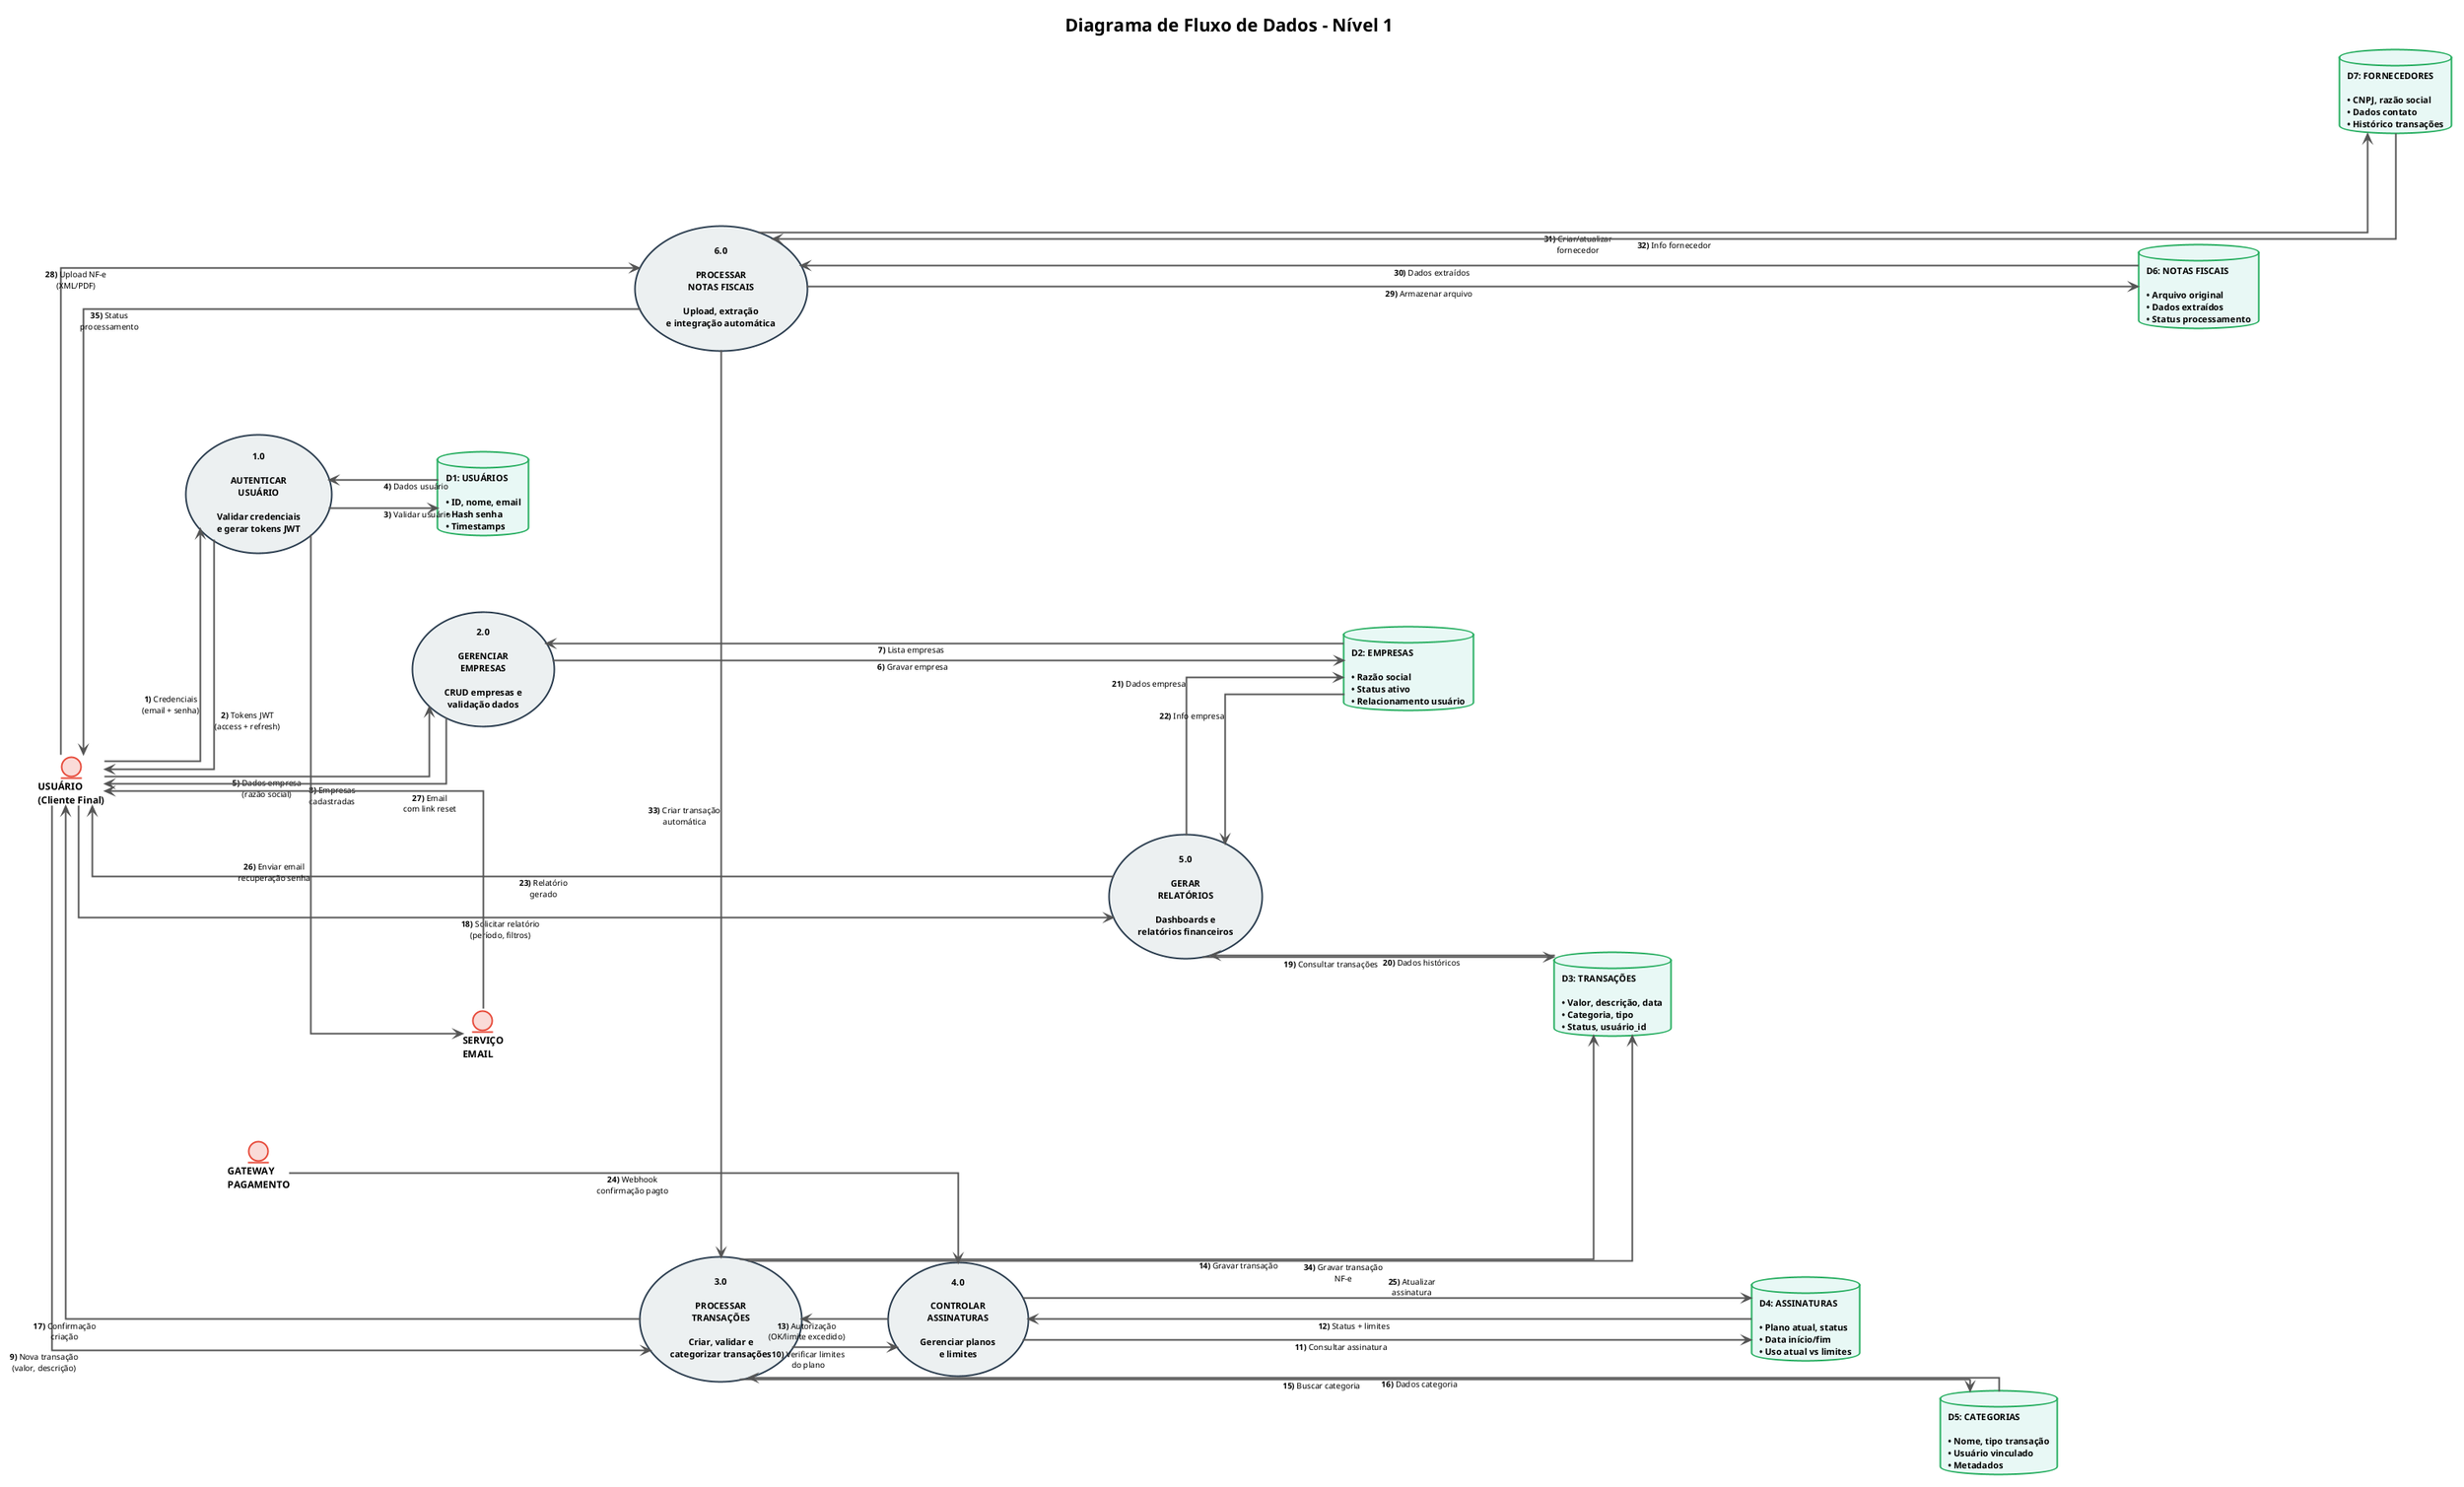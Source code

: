 @startuml
!theme plain
title Diagrama de Fluxo de Dados - Nível 1

' Configurações profissionais
skinparam defaultFontColor #000000
skinparam backgroundColor white
skinparam shadowing false
skinparam roundcorner 8
skinparam linetype ortho
skinparam nodesep 80
skinparam ranksep 100

skinparam usecase {
    BorderColor #2C3E50
    BackgroundColor #ECF0F1
    FontSize 11
    FontStyle bold
    BorderThickness 2
}
skinparam database {
    BorderColor #27AE60
    BackgroundColor #E8F8F5
    FontSize 11
    FontStyle bold
    BorderThickness 2
}
skinparam entity {
    BorderColor #E74C3C
    BackgroundColor #FADBD8
    FontSize 12
    FontStyle bold
    BorderThickness 2
}
skinparam arrow {
    Color #555555
    FontColor #000000
    FontSize 10
    Thickness 2
}

' Layout otimizado
!define SPACING 120
left to right direction

' Posicionamento estratégico dos elementos

' Entidades Externas (topo)
entity "**USUÁRIO**\n(Cliente Final)" as User
entity "**GATEWAY**\n**PAGAMENTO**" as PaymentGW
entity "**SERVIÇO**\n**EMAIL**" as EmailSvc

' Processos (centro)
usecase "**1.0**\n\n**AUTENTICAR**\n**USUÁRIO**\n\nValidar credenciais\ne gerar tokens JWT" as P1
usecase "**2.0**\n\n**GERENCIAR**\n**EMPRESAS**\n\nCRUD empresas e\nvalidação dados" as P2
usecase "**3.0**\n\n**PROCESSAR**\n**TRANSAÇÕES**\n\nCriar, validar e\ncategorizar transações" as P3
usecase "**4.0**\n\n**CONTROLAR**\n**ASSINATURAS**\n\nGerenciar planos\ne limites" as P4
usecase "**5.0**\n\n**GERAR**\n**RELATÓRIOS**\n\nDashboards e\nrelatórios financeiros" as P5
usecase "**6.0**\n\n**PROCESSAR**\n**NOTAS FISCAIS**\n\nUpload, extração\ne integração automática" as P6

' Depósitos de dados (base)
database "**D1: USUÁRIOS**\n\n• ID, nome, email\n• Hash senha\n• Timestamps" as D1
database "**D2: EMPRESAS**\n\n• Razão social\n• Status ativo\n• Relacionamento usuário" as D2
database "**D3: TRANSAÇÕES**\n\n• Valor, descrição, data\n• Categoria, tipo\n• Status, usuário_id" as D3
database "**D4: ASSINATURAS**\n\n• Plano atual, status\n• Data início/fim\n• Uso atual vs limites" as D4
database "**D5: CATEGORIAS**\n\n• Nome, tipo transação\n• Usuário vinculado\n• Metadados" as D5
database "**D6: NOTAS FISCAIS**\n\n• Arquivo original\n• Dados extraídos\n• Status processamento" as D6
database "**D7: FORNECEDORES**\n\n• CNPJ, razão social\n• Dados contato\n• Histórico transações" as D7

' Layout hierárquico otimizado
User -[hidden]- PaymentGW
PaymentGW -[hidden]- EmailSvc

P1 -[hidden]- P2
P2 -[hidden]- P3
P3 -[hidden]- P4
P4 -[hidden]- P5
P5 -[hidden]- P6

D1 -[hidden]- D2
D2 -[hidden]- D3
D3 -[hidden]- D4
D4 -[hidden]- D5
D5 -[hidden]- D6
D6 -[hidden]- D7

' Fluxos de Autenticação
User -down-> P1 : **1)** Credenciais\n(email + senha)
P1 -up-> User : **2)** Tokens JWT\n(access + refresh)
P1 -down-> D1 : **3)** Validar usuário
D1 -up-> P1 : **4)** Dados usuário

' Fluxos de Gestão de Empresas
User -down-> P2 : **5)** Dados empresa\n(razão social)
P2 -down-> D2 : **6)** Gravar empresa
D2 -up-> P2 : **7)** Lista empresas
P2 -up-> User : **8)** Empresas\ncadastradas

' Fluxos de Transações
User -down-> P3 : **9)** Nova transação\n(valor, descrição)
P3 -right-> P4 : **10)** Verificar limites\ndo plano
P4 -down-> D4 : **11)** Consultar assinatura
D4 -up-> P4 : **12)** Status + limites
P4 -left-> P3 : **13)** Autorização\n(OK/limite excedido)
P3 -down-> D3 : **14)** Gravar transação
P3 -down-> D5 : **15)** Buscar categoria
D5 -up-> P3 : **16)** Dados categoria
P3 -up-> User : **17)** Confirmação\ncriação

' Fluxos de Relatórios
User -down-> P5 : **18)** Solicitar relatório\n(período, filtros)
P5 -down-> D3 : **19)** Consultar transações
D3 -up-> P5 : **20)** Dados históricos
P5 -down-> D2 : **21)** Dados empresa
D2 -up-> P5 : **22)** Info empresa
P5 -up-> User : **23)** Relatório\ngerado

' Fluxos de Processamento de Notas Fiscais
User -down-> P6 : **28)** Upload NF-e\n(XML/PDF)
P6 -down-> D6 : **29)** Armazenar arquivo
D6 -up-> P6 : **30)** Dados extraídos
P6 -down-> D7 : **31)** Criar/atualizar\nfornecedor
D7 -up-> P6 : **32)** Info fornecedor
P6 -right-> P3 : **33)** Criar transação\nautomática
P3 -down-> D3 : **34)** Gravar transação\nNF-e
P6 -up-> User : **35)** Status\nprocessamento

' Fluxos de Integrações Externas
PaymentGW -down-> P4 : **24)** Webhook\nconfirmação pagto
P4 -down-> D4 : **25)** Atualizar\nassinatura
P1 -right-> EmailSvc : **26)** Enviar email\nrecuperação senha
EmailSvc -up-> User : **27)** Email\ncom link reset

@enduml